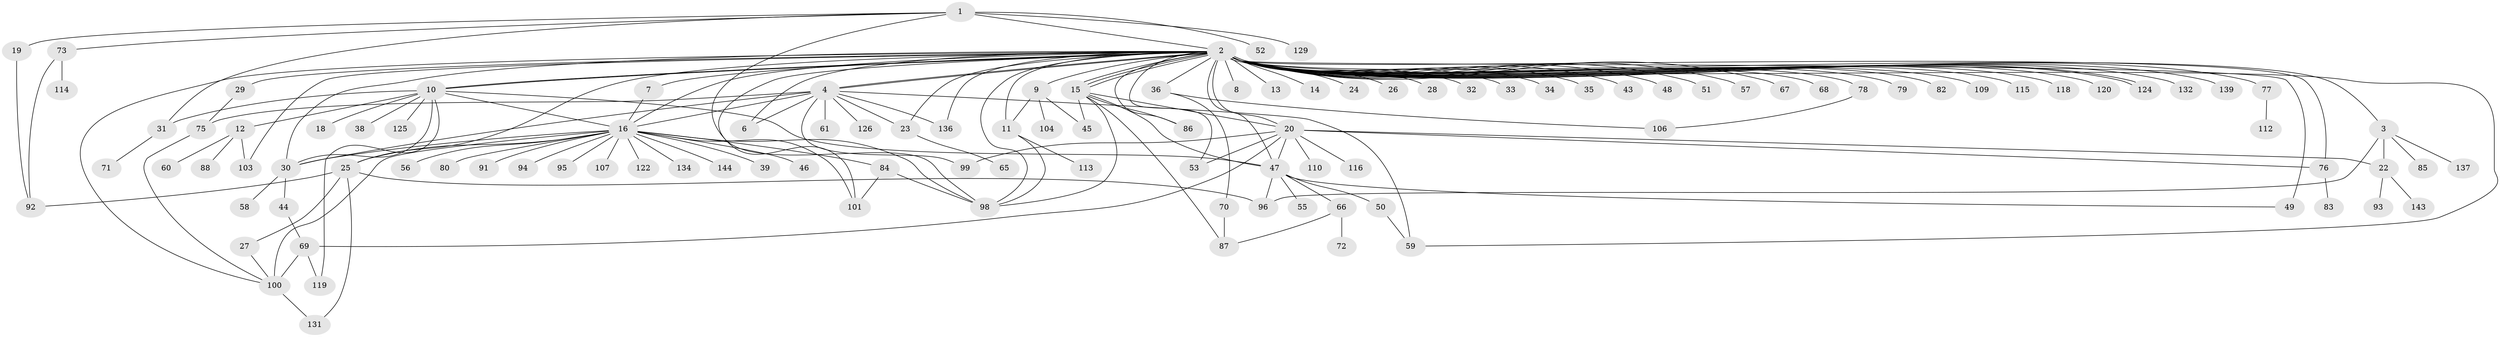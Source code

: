 // original degree distribution, {6: 0.013888888888888888, 61: 0.006944444444444444, 4: 0.05555555555555555, 12: 0.006944444444444444, 3: 0.1527777777777778, 2: 0.19444444444444445, 1: 0.4861111111111111, 5: 0.020833333333333332, 10: 0.013888888888888888, 9: 0.006944444444444444, 11: 0.006944444444444444, 15: 0.006944444444444444, 7: 0.020833333333333332, 8: 0.006944444444444444}
// Generated by graph-tools (version 1.1) at 2025/11/02/27/25 16:11:15]
// undirected, 112 vertices, 164 edges
graph export_dot {
graph [start="1"]
  node [color=gray90,style=filled];
  1 [super="+40"];
  2 [super="+62"];
  3 [super="+133"];
  4 [super="+5"];
  6 [super="+17"];
  7;
  8;
  9 [super="+41"];
  10 [super="+128"];
  11 [super="+90"];
  12 [super="+37"];
  13;
  14;
  15 [super="+111"];
  16 [super="+21"];
  18;
  19 [super="+63"];
  20 [super="+121"];
  22;
  23 [super="+54"];
  24;
  25 [super="+130"];
  26;
  27;
  28;
  29 [super="+42"];
  30 [super="+102"];
  31 [super="+105"];
  32;
  33;
  34;
  35;
  36 [super="+74"];
  38;
  39;
  43;
  44;
  45;
  46;
  47 [super="+81"];
  48;
  49 [super="+64"];
  50;
  51;
  52;
  53;
  55;
  56;
  57;
  58;
  59;
  60;
  61 [super="+89"];
  65;
  66;
  67;
  68 [super="+97"];
  69 [super="+117"];
  70 [super="+127"];
  71;
  72;
  73;
  75 [super="+142"];
  76;
  77;
  78;
  79;
  80;
  82;
  83;
  84 [super="+135"];
  85;
  86;
  87;
  88;
  91;
  92;
  93;
  94;
  95;
  96;
  98 [super="+123"];
  99 [super="+138"];
  100 [super="+141"];
  101 [super="+140"];
  103;
  104;
  106 [super="+108"];
  107;
  109;
  110;
  112;
  113;
  114;
  115;
  116;
  118;
  119;
  120;
  122;
  124;
  125;
  126;
  129;
  131;
  132;
  134;
  136;
  137;
  139;
  143;
  144;
  1 -- 2 [weight=2];
  1 -- 19;
  1 -- 31;
  1 -- 98;
  1 -- 129;
  1 -- 73;
  1 -- 52;
  2 -- 3;
  2 -- 4;
  2 -- 4;
  2 -- 6;
  2 -- 7;
  2 -- 8;
  2 -- 9;
  2 -- 10;
  2 -- 10;
  2 -- 11;
  2 -- 13;
  2 -- 14;
  2 -- 15;
  2 -- 15;
  2 -- 15;
  2 -- 16;
  2 -- 20;
  2 -- 24;
  2 -- 25;
  2 -- 26;
  2 -- 28;
  2 -- 29 [weight=2];
  2 -- 30;
  2 -- 32;
  2 -- 33;
  2 -- 34;
  2 -- 35;
  2 -- 36;
  2 -- 43;
  2 -- 47 [weight=3];
  2 -- 48;
  2 -- 49 [weight=2];
  2 -- 51;
  2 -- 53;
  2 -- 57;
  2 -- 67;
  2 -- 68;
  2 -- 76;
  2 -- 77;
  2 -- 78;
  2 -- 79;
  2 -- 82;
  2 -- 86;
  2 -- 98;
  2 -- 100;
  2 -- 103;
  2 -- 109;
  2 -- 115;
  2 -- 118;
  2 -- 120;
  2 -- 124;
  2 -- 124;
  2 -- 136;
  2 -- 139;
  2 -- 132;
  2 -- 59;
  2 -- 23;
  2 -- 101;
  3 -- 85;
  3 -- 96;
  3 -- 137;
  3 -- 22;
  4 -- 23;
  4 -- 59;
  4 -- 61;
  4 -- 99;
  4 -- 126;
  4 -- 136;
  4 -- 16 [weight=2];
  4 -- 30;
  4 -- 75;
  4 -- 6;
  7 -- 16;
  9 -- 45;
  9 -- 104;
  9 -- 11;
  10 -- 12;
  10 -- 16;
  10 -- 18;
  10 -- 38;
  10 -- 47;
  10 -- 125;
  10 -- 30;
  10 -- 119;
  10 -- 31;
  11 -- 98;
  11 -- 113;
  12 -- 88;
  12 -- 103;
  12 -- 60;
  15 -- 20;
  15 -- 86;
  15 -- 87;
  15 -- 98;
  15 -- 45;
  15 -- 47;
  16 -- 39;
  16 -- 80;
  16 -- 100 [weight=2];
  16 -- 101;
  16 -- 107;
  16 -- 134;
  16 -- 144;
  16 -- 98;
  16 -- 46;
  16 -- 84;
  16 -- 30 [weight=2];
  16 -- 56;
  16 -- 25;
  16 -- 122;
  16 -- 91;
  16 -- 94;
  16 -- 95;
  19 -- 92;
  20 -- 22;
  20 -- 53;
  20 -- 69;
  20 -- 76;
  20 -- 99;
  20 -- 110;
  20 -- 116;
  20 -- 47;
  22 -- 93;
  22 -- 143;
  23 -- 65;
  25 -- 27;
  25 -- 92;
  25 -- 96;
  25 -- 131;
  27 -- 100;
  29 -- 75;
  30 -- 44;
  30 -- 58;
  31 -- 71;
  36 -- 70;
  36 -- 106;
  44 -- 69;
  47 -- 50;
  47 -- 55;
  47 -- 66;
  47 -- 96;
  47 -- 49;
  50 -- 59;
  66 -- 72;
  66 -- 87;
  69 -- 100;
  69 -- 119;
  70 -- 87;
  73 -- 92;
  73 -- 114;
  75 -- 100;
  76 -- 83;
  77 -- 112;
  78 -- 106;
  84 -- 98;
  84 -- 101;
  100 -- 131;
}
